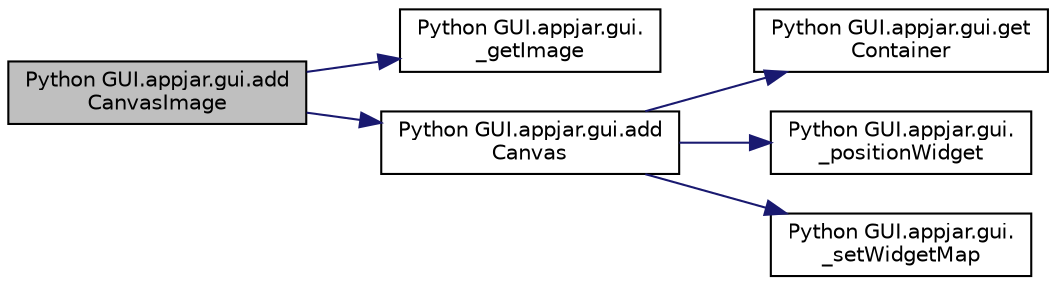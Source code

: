 digraph "Python GUI.appjar.gui.addCanvasImage"
{
  edge [fontname="Helvetica",fontsize="10",labelfontname="Helvetica",labelfontsize="10"];
  node [fontname="Helvetica",fontsize="10",shape=record];
  rankdir="LR";
  Node120 [label="Python GUI.appjar.gui.add\lCanvasImage",height=0.2,width=0.4,color="black", fillcolor="grey75", style="filled", fontcolor="black"];
  Node120 -> Node121 [color="midnightblue",fontsize="10",style="solid",fontname="Helvetica"];
  Node121 [label="Python GUI.appjar.gui.\l_getImage",height=0.2,width=0.4,color="black", fillcolor="white", style="filled",URL="$class_python_01_g_u_i_1_1appjar_1_1gui.html#ac0c2f9d056aac7985472c28199f36e7c"];
  Node120 -> Node122 [color="midnightblue",fontsize="10",style="solid",fontname="Helvetica"];
  Node122 [label="Python GUI.appjar.gui.add\lCanvas",height=0.2,width=0.4,color="black", fillcolor="white", style="filled",URL="$class_python_01_g_u_i_1_1appjar_1_1gui.html#a6459e922c9b6fd74d27a69bbb17845e3",tooltip="FUNCTIONS for canvas. "];
  Node122 -> Node123 [color="midnightblue",fontsize="10",style="solid",fontname="Helvetica"];
  Node123 [label="Python GUI.appjar.gui.get\lContainer",height=0.2,width=0.4,color="black", fillcolor="white", style="filled",URL="$class_python_01_g_u_i_1_1appjar_1_1gui.html#aa89c83e95e3952f6cc39fc23dffa15ce"];
  Node122 -> Node124 [color="midnightblue",fontsize="10",style="solid",fontname="Helvetica"];
  Node124 [label="Python GUI.appjar.gui.\l_positionWidget",height=0.2,width=0.4,color="black", fillcolor="white", style="filled",URL="$class_python_01_g_u_i_1_1appjar_1_1gui.html#a994cf4bbd47f434233271d3d8b0eb4c6"];
  Node122 -> Node125 [color="midnightblue",fontsize="10",style="solid",fontname="Helvetica"];
  Node125 [label="Python GUI.appjar.gui.\l_setWidgetMap",height=0.2,width=0.4,color="black", fillcolor="white", style="filled",URL="$class_python_01_g_u_i_1_1appjar_1_1gui.html#a3f473ad6b270440cdc18c26772d48d18"];
}
